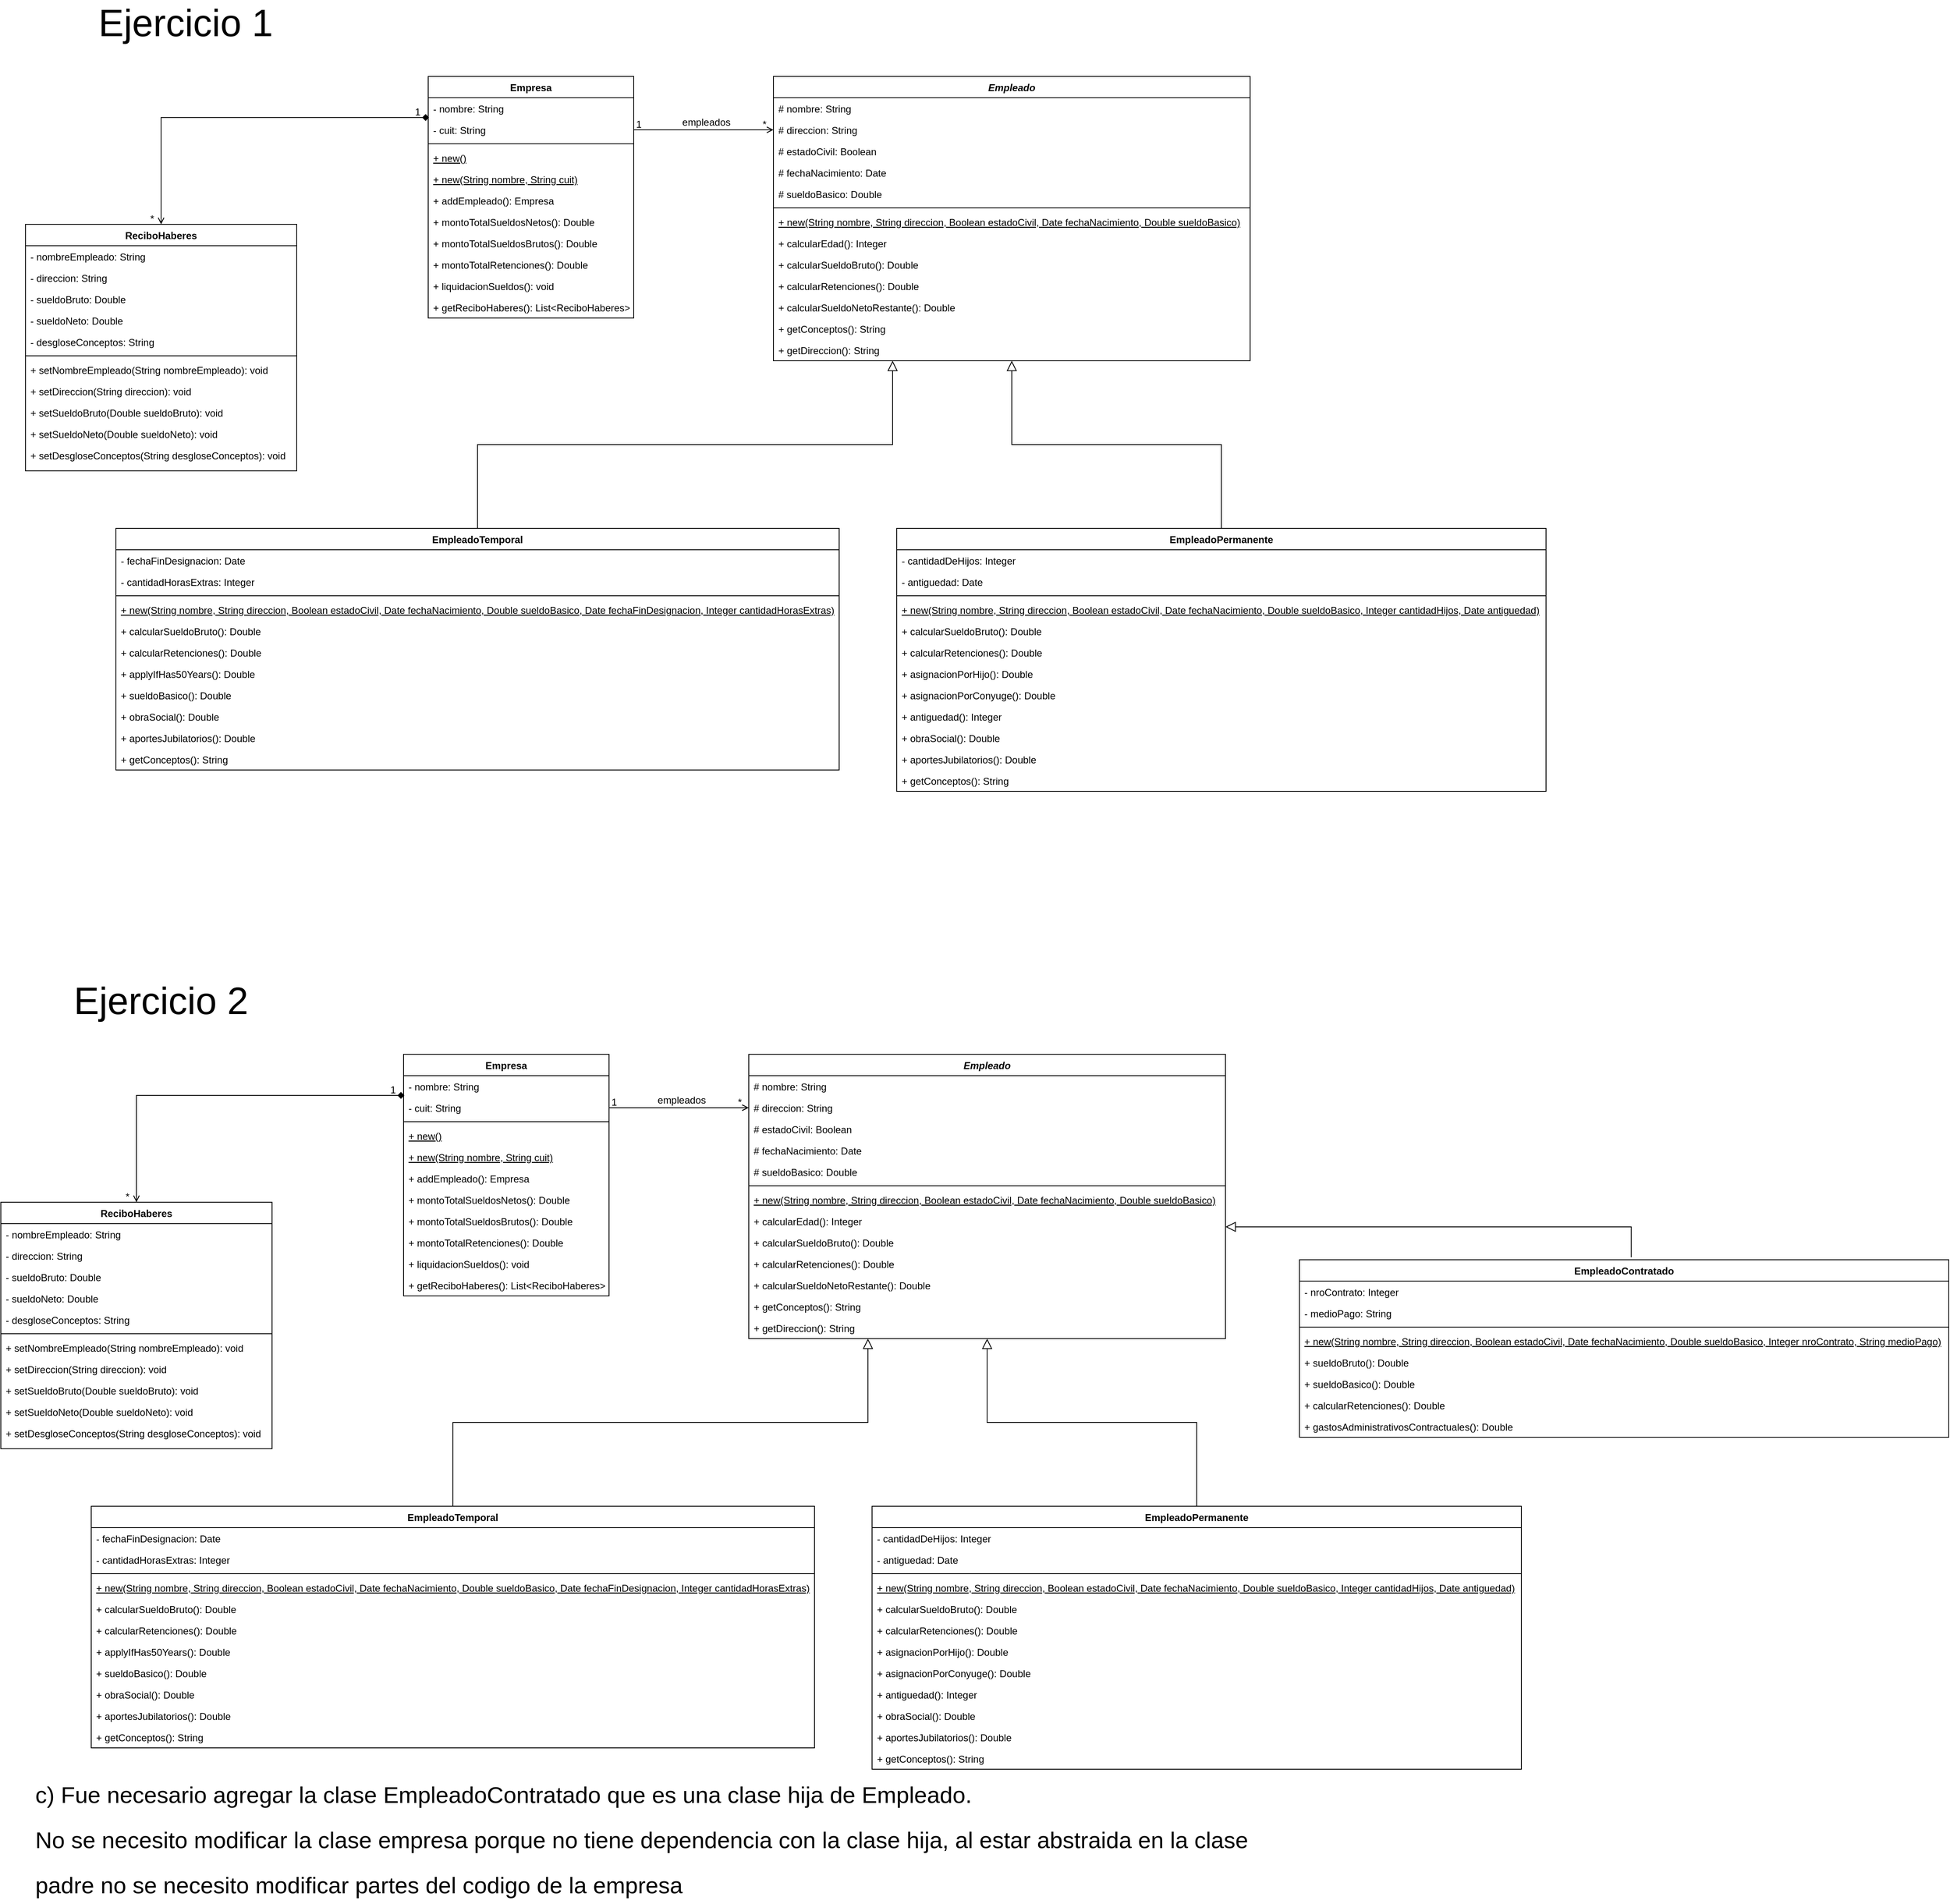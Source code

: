 <mxfile version="17.4.2" type="github">
  <diagram id="C5RBs43oDa-KdzZeNtuy" name="Page-1">
    <mxGraphModel dx="3800" dy="2744" grid="1" gridSize="10" guides="1" tooltips="1" connect="1" arrows="1" fold="1" page="1" pageScale="1" pageWidth="827" pageHeight="1169" math="0" shadow="0">
      <root>
        <mxCell id="WIyWlLk6GJQsqaUBKTNV-0" />
        <mxCell id="WIyWlLk6GJQsqaUBKTNV-1" parent="WIyWlLk6GJQsqaUBKTNV-0" />
        <mxCell id="zkfFHV4jXpPFQw0GAbJ--6" value="Empresa" style="swimlane;fontStyle=1;align=center;verticalAlign=top;childLayout=stackLayout;horizontal=1;startSize=26;horizontalStack=0;resizeParent=1;resizeLast=0;collapsible=1;marginBottom=0;rounded=0;shadow=0;strokeWidth=1;" parent="WIyWlLk6GJQsqaUBKTNV-1" vertex="1">
          <mxGeometry x="-290" y="-1070" width="250" height="294" as="geometry">
            <mxRectangle x="130" y="380" width="160" height="26" as="alternateBounds" />
          </mxGeometry>
        </mxCell>
        <mxCell id="zkfFHV4jXpPFQw0GAbJ--7" value="- nombre: String" style="text;align=left;verticalAlign=top;spacingLeft=4;spacingRight=4;overflow=hidden;rotatable=0;points=[[0,0.5],[1,0.5]];portConstraint=eastwest;" parent="zkfFHV4jXpPFQw0GAbJ--6" vertex="1">
          <mxGeometry y="26" width="250" height="26" as="geometry" />
        </mxCell>
        <mxCell id="zkfFHV4jXpPFQw0GAbJ--8" value="- cuit: String" style="text;align=left;verticalAlign=top;spacingLeft=4;spacingRight=4;overflow=hidden;rotatable=0;points=[[0,0.5],[1,0.5]];portConstraint=eastwest;rounded=0;shadow=0;html=0;" parent="zkfFHV4jXpPFQw0GAbJ--6" vertex="1">
          <mxGeometry y="52" width="250" height="26" as="geometry" />
        </mxCell>
        <mxCell id="zkfFHV4jXpPFQw0GAbJ--9" value="" style="line;html=1;strokeWidth=1;align=left;verticalAlign=middle;spacingTop=-1;spacingLeft=3;spacingRight=3;rotatable=0;labelPosition=right;points=[];portConstraint=eastwest;" parent="zkfFHV4jXpPFQw0GAbJ--6" vertex="1">
          <mxGeometry y="78" width="250" height="8" as="geometry" />
        </mxCell>
        <mxCell id="yzf1McUnUGxm_b6Z-Wyk-23" value="+ new()" style="text;align=left;verticalAlign=top;spacingLeft=4;spacingRight=4;overflow=hidden;rotatable=0;points=[[0,0.5],[1,0.5]];portConstraint=eastwest;fontStyle=4" parent="zkfFHV4jXpPFQw0GAbJ--6" vertex="1">
          <mxGeometry y="86" width="250" height="26" as="geometry" />
        </mxCell>
        <mxCell id="yzf1McUnUGxm_b6Z-Wyk-24" value="+ new(String nombre, String cuit)" style="text;align=left;verticalAlign=top;spacingLeft=4;spacingRight=4;overflow=hidden;rotatable=0;points=[[0,0.5],[1,0.5]];portConstraint=eastwest;fontStyle=4" parent="zkfFHV4jXpPFQw0GAbJ--6" vertex="1">
          <mxGeometry y="112" width="250" height="26" as="geometry" />
        </mxCell>
        <mxCell id="yzf1McUnUGxm_b6Z-Wyk-25" value="+ addEmpleado(): Empresa" style="text;align=left;verticalAlign=top;spacingLeft=4;spacingRight=4;overflow=hidden;rotatable=0;points=[[0,0.5],[1,0.5]];portConstraint=eastwest;" parent="zkfFHV4jXpPFQw0GAbJ--6" vertex="1">
          <mxGeometry y="138" width="250" height="26" as="geometry" />
        </mxCell>
        <mxCell id="zkfFHV4jXpPFQw0GAbJ--11" value="+ montoTotalSueldosNetos(): Double" style="text;align=left;verticalAlign=top;spacingLeft=4;spacingRight=4;overflow=hidden;rotatable=0;points=[[0,0.5],[1,0.5]];portConstraint=eastwest;" parent="zkfFHV4jXpPFQw0GAbJ--6" vertex="1">
          <mxGeometry y="164" width="250" height="26" as="geometry" />
        </mxCell>
        <mxCell id="E6LZfar_0cPYCz-3I67T-0" value="+ montoTotalSueldosBrutos(): Double" style="text;align=left;verticalAlign=top;spacingLeft=4;spacingRight=4;overflow=hidden;rotatable=0;points=[[0,0.5],[1,0.5]];portConstraint=eastwest;" parent="zkfFHV4jXpPFQw0GAbJ--6" vertex="1">
          <mxGeometry y="190" width="250" height="26" as="geometry" />
        </mxCell>
        <mxCell id="E6LZfar_0cPYCz-3I67T-1" value="+ montoTotalRetenciones(): Double" style="text;align=left;verticalAlign=top;spacingLeft=4;spacingRight=4;overflow=hidden;rotatable=0;points=[[0,0.5],[1,0.5]];portConstraint=eastwest;" parent="zkfFHV4jXpPFQw0GAbJ--6" vertex="1">
          <mxGeometry y="216" width="250" height="26" as="geometry" />
        </mxCell>
        <mxCell id="E6LZfar_0cPYCz-3I67T-2" value="+ liquidacionSueldos(): void" style="text;align=left;verticalAlign=top;spacingLeft=4;spacingRight=4;overflow=hidden;rotatable=0;points=[[0,0.5],[1,0.5]];portConstraint=eastwest;" parent="zkfFHV4jXpPFQw0GAbJ--6" vertex="1">
          <mxGeometry y="242" width="250" height="26" as="geometry" />
        </mxCell>
        <mxCell id="yzf1McUnUGxm_b6Z-Wyk-26" value="+ getReciboHaberes(): List&lt;ReciboHaberes&gt;" style="text;align=left;verticalAlign=top;spacingLeft=4;spacingRight=4;overflow=hidden;rotatable=0;points=[[0,0.5],[1,0.5]];portConstraint=eastwest;" parent="zkfFHV4jXpPFQw0GAbJ--6" vertex="1">
          <mxGeometry y="268" width="250" height="26" as="geometry" />
        </mxCell>
        <mxCell id="zkfFHV4jXpPFQw0GAbJ--17" value="Empleado" style="swimlane;fontStyle=3;align=center;verticalAlign=top;childLayout=stackLayout;horizontal=1;startSize=26;horizontalStack=0;resizeParent=1;resizeLast=0;collapsible=1;marginBottom=0;rounded=0;shadow=0;strokeWidth=1;" parent="WIyWlLk6GJQsqaUBKTNV-1" vertex="1">
          <mxGeometry x="130" y="-1070" width="580" height="346" as="geometry">
            <mxRectangle x="550" y="140" width="160" height="26" as="alternateBounds" />
          </mxGeometry>
        </mxCell>
        <mxCell id="zkfFHV4jXpPFQw0GAbJ--18" value="# nombre: String" style="text;align=left;verticalAlign=top;spacingLeft=4;spacingRight=4;overflow=hidden;rotatable=0;points=[[0,0.5],[1,0.5]];portConstraint=eastwest;" parent="zkfFHV4jXpPFQw0GAbJ--17" vertex="1">
          <mxGeometry y="26" width="580" height="26" as="geometry" />
        </mxCell>
        <mxCell id="zkfFHV4jXpPFQw0GAbJ--19" value="# direccion: String" style="text;align=left;verticalAlign=top;spacingLeft=4;spacingRight=4;overflow=hidden;rotatable=0;points=[[0,0.5],[1,0.5]];portConstraint=eastwest;rounded=0;shadow=0;html=0;" parent="zkfFHV4jXpPFQw0GAbJ--17" vertex="1">
          <mxGeometry y="52" width="580" height="26" as="geometry" />
        </mxCell>
        <mxCell id="zkfFHV4jXpPFQw0GAbJ--20" value="# estadoCivil: Boolean" style="text;align=left;verticalAlign=top;spacingLeft=4;spacingRight=4;overflow=hidden;rotatable=0;points=[[0,0.5],[1,0.5]];portConstraint=eastwest;rounded=0;shadow=0;html=0;" parent="zkfFHV4jXpPFQw0GAbJ--17" vertex="1">
          <mxGeometry y="78" width="580" height="26" as="geometry" />
        </mxCell>
        <mxCell id="zkfFHV4jXpPFQw0GAbJ--21" value="# fechaNacimiento: Date" style="text;align=left;verticalAlign=top;spacingLeft=4;spacingRight=4;overflow=hidden;rotatable=0;points=[[0,0.5],[1,0.5]];portConstraint=eastwest;rounded=0;shadow=0;html=0;" parent="zkfFHV4jXpPFQw0GAbJ--17" vertex="1">
          <mxGeometry y="104" width="580" height="26" as="geometry" />
        </mxCell>
        <mxCell id="zkfFHV4jXpPFQw0GAbJ--22" value="# sueldoBasico: Double" style="text;align=left;verticalAlign=top;spacingLeft=4;spacingRight=4;overflow=hidden;rotatable=0;points=[[0,0.5],[1,0.5]];portConstraint=eastwest;rounded=0;shadow=0;html=0;" parent="zkfFHV4jXpPFQw0GAbJ--17" vertex="1">
          <mxGeometry y="130" width="580" height="26" as="geometry" />
        </mxCell>
        <mxCell id="zkfFHV4jXpPFQw0GAbJ--23" value="" style="line;html=1;strokeWidth=1;align=left;verticalAlign=middle;spacingTop=-1;spacingLeft=3;spacingRight=3;rotatable=0;labelPosition=right;points=[];portConstraint=eastwest;" parent="zkfFHV4jXpPFQw0GAbJ--17" vertex="1">
          <mxGeometry y="156" width="580" height="8" as="geometry" />
        </mxCell>
        <mxCell id="yzf1McUnUGxm_b6Z-Wyk-0" value="+ new(String nombre, String direccion, Boolean estadoCivil, Date fechaNacimiento, Double sueldoBasico)" style="text;align=left;verticalAlign=top;spacingLeft=4;spacingRight=4;overflow=hidden;rotatable=0;points=[[0,0.5],[1,0.5]];portConstraint=eastwest;fontStyle=4" parent="zkfFHV4jXpPFQw0GAbJ--17" vertex="1">
          <mxGeometry y="164" width="580" height="26" as="geometry" />
        </mxCell>
        <mxCell id="nwJ270YW6wxKtkPxq6GA-1" value="+ calcularEdad(): Integer" style="text;align=left;verticalAlign=top;spacingLeft=4;spacingRight=4;overflow=hidden;rotatable=0;points=[[0,0.5],[1,0.5]];portConstraint=eastwest;" parent="zkfFHV4jXpPFQw0GAbJ--17" vertex="1">
          <mxGeometry y="190" width="580" height="26" as="geometry" />
        </mxCell>
        <mxCell id="zkfFHV4jXpPFQw0GAbJ--25" value="+ calcularSueldoBruto(): Double" style="text;align=left;verticalAlign=top;spacingLeft=4;spacingRight=4;overflow=hidden;rotatable=0;points=[[0,0.5],[1,0.5]];portConstraint=eastwest;" parent="zkfFHV4jXpPFQw0GAbJ--17" vertex="1">
          <mxGeometry y="216" width="580" height="26" as="geometry" />
        </mxCell>
        <mxCell id="JnNT9-7fcuWE7zyktl3N-20" value="+ calcularRetenciones(): Double" style="text;align=left;verticalAlign=top;spacingLeft=4;spacingRight=4;overflow=hidden;rotatable=0;points=[[0,0.5],[1,0.5]];portConstraint=eastwest;" parent="zkfFHV4jXpPFQw0GAbJ--17" vertex="1">
          <mxGeometry y="242" width="580" height="26" as="geometry" />
        </mxCell>
        <mxCell id="nwJ270YW6wxKtkPxq6GA-0" value="+ calcularSueldoNetoRestante(): Double" style="text;align=left;verticalAlign=top;spacingLeft=4;spacingRight=4;overflow=hidden;rotatable=0;points=[[0,0.5],[1,0.5]];portConstraint=eastwest;" parent="zkfFHV4jXpPFQw0GAbJ--17" vertex="1">
          <mxGeometry y="268" width="580" height="26" as="geometry" />
        </mxCell>
        <mxCell id="yzf1McUnUGxm_b6Z-Wyk-3" value="+ getConceptos(): String" style="text;align=left;verticalAlign=top;spacingLeft=4;spacingRight=4;overflow=hidden;rotatable=0;points=[[0,0.5],[1,0.5]];portConstraint=eastwest;" parent="zkfFHV4jXpPFQw0GAbJ--17" vertex="1">
          <mxGeometry y="294" width="580" height="26" as="geometry" />
        </mxCell>
        <mxCell id="yzf1McUnUGxm_b6Z-Wyk-4" value="+ getDireccion(): String" style="text;align=left;verticalAlign=top;spacingLeft=4;spacingRight=4;overflow=hidden;rotatable=0;points=[[0,0.5],[1,0.5]];portConstraint=eastwest;" parent="zkfFHV4jXpPFQw0GAbJ--17" vertex="1">
          <mxGeometry y="320" width="580" height="26" as="geometry" />
        </mxCell>
        <mxCell id="zkfFHV4jXpPFQw0GAbJ--26" value="" style="endArrow=open;shadow=0;strokeWidth=1;rounded=0;endFill=1;edgeStyle=elbowEdgeStyle;elbow=vertical;exitX=1;exitY=0.5;exitDx=0;exitDy=0;entryX=0;entryY=0.5;entryDx=0;entryDy=0;" parent="WIyWlLk6GJQsqaUBKTNV-1" source="zkfFHV4jXpPFQw0GAbJ--8" target="zkfFHV4jXpPFQw0GAbJ--19" edge="1">
          <mxGeometry x="0.5" y="41" relative="1" as="geometry">
            <mxPoint x="-50" y="-980" as="sourcePoint" />
            <mxPoint x="90" y="-980" as="targetPoint" />
            <mxPoint x="-40" y="32" as="offset" />
          </mxGeometry>
        </mxCell>
        <mxCell id="zkfFHV4jXpPFQw0GAbJ--27" value="1" style="resizable=0;align=left;verticalAlign=bottom;labelBackgroundColor=none;fontSize=12;" parent="zkfFHV4jXpPFQw0GAbJ--26" connectable="0" vertex="1">
          <mxGeometry x="-1" relative="1" as="geometry">
            <mxPoint x="1" y="2" as="offset" />
          </mxGeometry>
        </mxCell>
        <mxCell id="zkfFHV4jXpPFQw0GAbJ--28" value="*" style="resizable=0;align=right;verticalAlign=bottom;labelBackgroundColor=none;fontSize=12;" parent="zkfFHV4jXpPFQw0GAbJ--26" connectable="0" vertex="1">
          <mxGeometry x="1" relative="1" as="geometry">
            <mxPoint x="-7" y="2" as="offset" />
          </mxGeometry>
        </mxCell>
        <mxCell id="zkfFHV4jXpPFQw0GAbJ--29" value="empleados" style="text;html=1;resizable=0;points=[];;align=center;verticalAlign=middle;labelBackgroundColor=none;rounded=0;shadow=0;strokeWidth=1;fontSize=12;" parent="zkfFHV4jXpPFQw0GAbJ--26" vertex="1" connectable="0">
          <mxGeometry x="0.5" y="49" relative="1" as="geometry">
            <mxPoint x="-40" y="40" as="offset" />
          </mxGeometry>
        </mxCell>
        <mxCell id="JnNT9-7fcuWE7zyktl3N-1" value="EmpleadoTemporal" style="swimlane;fontStyle=1;align=center;verticalAlign=top;childLayout=stackLayout;horizontal=1;startSize=26;horizontalStack=0;resizeParent=1;resizeLast=0;collapsible=1;marginBottom=0;rounded=0;shadow=0;strokeWidth=1;" parent="WIyWlLk6GJQsqaUBKTNV-1" vertex="1">
          <mxGeometry x="-670" y="-520" width="880" height="294" as="geometry">
            <mxRectangle x="550" y="140" width="160" height="26" as="alternateBounds" />
          </mxGeometry>
        </mxCell>
        <mxCell id="JnNT9-7fcuWE7zyktl3N-2" value="- fechaFinDesignacion: Date" style="text;align=left;verticalAlign=top;spacingLeft=4;spacingRight=4;overflow=hidden;rotatable=0;points=[[0,0.5],[1,0.5]];portConstraint=eastwest;" parent="JnNT9-7fcuWE7zyktl3N-1" vertex="1">
          <mxGeometry y="26" width="880" height="26" as="geometry" />
        </mxCell>
        <mxCell id="JnNT9-7fcuWE7zyktl3N-3" value="- cantidadHorasExtras: Integer" style="text;align=left;verticalAlign=top;spacingLeft=4;spacingRight=4;overflow=hidden;rotatable=0;points=[[0,0.5],[1,0.5]];portConstraint=eastwest;rounded=0;shadow=0;html=0;" parent="JnNT9-7fcuWE7zyktl3N-1" vertex="1">
          <mxGeometry y="52" width="880" height="26" as="geometry" />
        </mxCell>
        <mxCell id="JnNT9-7fcuWE7zyktl3N-7" value="" style="line;html=1;strokeWidth=1;align=left;verticalAlign=middle;spacingTop=-1;spacingLeft=3;spacingRight=3;rotatable=0;labelPosition=right;points=[];portConstraint=eastwest;" parent="JnNT9-7fcuWE7zyktl3N-1" vertex="1">
          <mxGeometry y="78" width="880" height="8" as="geometry" />
        </mxCell>
        <mxCell id="yzf1McUnUGxm_b6Z-Wyk-15" value="+ new(String nombre, String direccion, Boolean estadoCivil, Date fechaNacimiento, Double sueldoBasico, Date fechaFinDesignacion, Integer cantidadHorasExtras)" style="text;align=left;verticalAlign=top;spacingLeft=4;spacingRight=4;overflow=hidden;rotatable=0;points=[[0,0.5],[1,0.5]];portConstraint=eastwest;rounded=0;shadow=0;html=0;fontStyle=4" parent="JnNT9-7fcuWE7zyktl3N-1" vertex="1">
          <mxGeometry y="86" width="880" height="26" as="geometry" />
        </mxCell>
        <mxCell id="yzf1McUnUGxm_b6Z-Wyk-16" value="+ calcularSueldoBruto(): Double" style="text;align=left;verticalAlign=top;spacingLeft=4;spacingRight=4;overflow=hidden;rotatable=0;points=[[0,0.5],[1,0.5]];portConstraint=eastwest;rounded=0;shadow=0;html=0;" parent="JnNT9-7fcuWE7zyktl3N-1" vertex="1">
          <mxGeometry y="112" width="880" height="26" as="geometry" />
        </mxCell>
        <mxCell id="yzf1McUnUGxm_b6Z-Wyk-17" value="+ calcularRetenciones(): Double" style="text;align=left;verticalAlign=top;spacingLeft=4;spacingRight=4;overflow=hidden;rotatable=0;points=[[0,0.5],[1,0.5]];portConstraint=eastwest;rounded=0;shadow=0;html=0;" parent="JnNT9-7fcuWE7zyktl3N-1" vertex="1">
          <mxGeometry y="138" width="880" height="26" as="geometry" />
        </mxCell>
        <mxCell id="yzf1McUnUGxm_b6Z-Wyk-18" value="+ applyIfHas50Years(): Double" style="text;align=left;verticalAlign=top;spacingLeft=4;spacingRight=4;overflow=hidden;rotatable=0;points=[[0,0.5],[1,0.5]];portConstraint=eastwest;rounded=0;shadow=0;html=0;" parent="JnNT9-7fcuWE7zyktl3N-1" vertex="1">
          <mxGeometry y="164" width="880" height="26" as="geometry" />
        </mxCell>
        <mxCell id="yzf1McUnUGxm_b6Z-Wyk-19" value="+ sueldoBasico(): Double" style="text;align=left;verticalAlign=top;spacingLeft=4;spacingRight=4;overflow=hidden;rotatable=0;points=[[0,0.5],[1,0.5]];portConstraint=eastwest;rounded=0;shadow=0;html=0;" parent="JnNT9-7fcuWE7zyktl3N-1" vertex="1">
          <mxGeometry y="190" width="880" height="26" as="geometry" />
        </mxCell>
        <mxCell id="yzf1McUnUGxm_b6Z-Wyk-20" value="+ obraSocial(): Double" style="text;align=left;verticalAlign=top;spacingLeft=4;spacingRight=4;overflow=hidden;rotatable=0;points=[[0,0.5],[1,0.5]];portConstraint=eastwest;rounded=0;shadow=0;html=0;" parent="JnNT9-7fcuWE7zyktl3N-1" vertex="1">
          <mxGeometry y="216" width="880" height="26" as="geometry" />
        </mxCell>
        <mxCell id="yzf1McUnUGxm_b6Z-Wyk-21" value="+ aportesJubilatorios(): Double" style="text;align=left;verticalAlign=top;spacingLeft=4;spacingRight=4;overflow=hidden;rotatable=0;points=[[0,0.5],[1,0.5]];portConstraint=eastwest;rounded=0;shadow=0;html=0;" parent="JnNT9-7fcuWE7zyktl3N-1" vertex="1">
          <mxGeometry y="242" width="880" height="26" as="geometry" />
        </mxCell>
        <mxCell id="yzf1McUnUGxm_b6Z-Wyk-22" value="+ getConceptos(): String" style="text;align=left;verticalAlign=top;spacingLeft=4;spacingRight=4;overflow=hidden;rotatable=0;points=[[0,0.5],[1,0.5]];portConstraint=eastwest;rounded=0;shadow=0;html=0;" parent="JnNT9-7fcuWE7zyktl3N-1" vertex="1">
          <mxGeometry y="268" width="880" height="26" as="geometry" />
        </mxCell>
        <mxCell id="JnNT9-7fcuWE7zyktl3N-10" value="EmpleadoPermanente" style="swimlane;fontStyle=1;align=center;verticalAlign=top;childLayout=stackLayout;horizontal=1;startSize=26;horizontalStack=0;resizeParent=1;resizeLast=0;collapsible=1;marginBottom=0;rounded=0;shadow=0;strokeWidth=1;" parent="WIyWlLk6GJQsqaUBKTNV-1" vertex="1">
          <mxGeometry x="280" y="-520" width="790" height="320" as="geometry">
            <mxRectangle x="510" y="880" width="160" height="26" as="alternateBounds" />
          </mxGeometry>
        </mxCell>
        <mxCell id="JnNT9-7fcuWE7zyktl3N-11" value="- cantidadDeHijos: Integer" style="text;align=left;verticalAlign=top;spacingLeft=4;spacingRight=4;overflow=hidden;rotatable=0;points=[[0,0.5],[1,0.5]];portConstraint=eastwest;" parent="JnNT9-7fcuWE7zyktl3N-10" vertex="1">
          <mxGeometry y="26" width="790" height="26" as="geometry" />
        </mxCell>
        <mxCell id="JnNT9-7fcuWE7zyktl3N-12" value="- antiguedad: Date" style="text;align=left;verticalAlign=top;spacingLeft=4;spacingRight=4;overflow=hidden;rotatable=0;points=[[0,0.5],[1,0.5]];portConstraint=eastwest;rounded=0;shadow=0;html=0;" parent="JnNT9-7fcuWE7zyktl3N-10" vertex="1">
          <mxGeometry y="52" width="790" height="26" as="geometry" />
        </mxCell>
        <mxCell id="JnNT9-7fcuWE7zyktl3N-16" value="" style="line;html=1;strokeWidth=1;align=left;verticalAlign=middle;spacingTop=-1;spacingLeft=3;spacingRight=3;rotatable=0;labelPosition=right;points=[];portConstraint=eastwest;" parent="JnNT9-7fcuWE7zyktl3N-10" vertex="1">
          <mxGeometry y="78" width="790" height="8" as="geometry" />
        </mxCell>
        <mxCell id="yzf1McUnUGxm_b6Z-Wyk-5" value="+ new(String nombre, String direccion, Boolean estadoCivil, Date fechaNacimiento, Double sueldoBasico, Integer cantidadHijos, Date antiguedad)" style="text;align=left;verticalAlign=top;spacingLeft=4;spacingRight=4;overflow=hidden;rotatable=0;points=[[0,0.5],[1,0.5]];portConstraint=eastwest;rounded=0;shadow=0;html=0;fontStyle=4" parent="JnNT9-7fcuWE7zyktl3N-10" vertex="1">
          <mxGeometry y="86" width="790" height="26" as="geometry" />
        </mxCell>
        <mxCell id="yzf1McUnUGxm_b6Z-Wyk-7" value="+ calcularSueldoBruto(): Double" style="text;align=left;verticalAlign=top;spacingLeft=4;spacingRight=4;overflow=hidden;rotatable=0;points=[[0,0.5],[1,0.5]];portConstraint=eastwest;rounded=0;shadow=0;html=0;fontStyle=0" parent="JnNT9-7fcuWE7zyktl3N-10" vertex="1">
          <mxGeometry y="112" width="790" height="26" as="geometry" />
        </mxCell>
        <mxCell id="yzf1McUnUGxm_b6Z-Wyk-8" value="+ calcularRetenciones(): Double" style="text;align=left;verticalAlign=top;spacingLeft=4;spacingRight=4;overflow=hidden;rotatable=0;points=[[0,0.5],[1,0.5]];portConstraint=eastwest;rounded=0;shadow=0;html=0;fontStyle=0" parent="JnNT9-7fcuWE7zyktl3N-10" vertex="1">
          <mxGeometry y="138" width="790" height="26" as="geometry" />
        </mxCell>
        <mxCell id="yzf1McUnUGxm_b6Z-Wyk-9" value="+ asignacionPorHijo(): Double" style="text;align=left;verticalAlign=top;spacingLeft=4;spacingRight=4;overflow=hidden;rotatable=0;points=[[0,0.5],[1,0.5]];portConstraint=eastwest;rounded=0;shadow=0;html=0;fontStyle=0" parent="JnNT9-7fcuWE7zyktl3N-10" vertex="1">
          <mxGeometry y="164" width="790" height="26" as="geometry" />
        </mxCell>
        <mxCell id="yzf1McUnUGxm_b6Z-Wyk-10" value="+ asignacionPorConyuge(): Double" style="text;align=left;verticalAlign=top;spacingLeft=4;spacingRight=4;overflow=hidden;rotatable=0;points=[[0,0.5],[1,0.5]];portConstraint=eastwest;rounded=0;shadow=0;html=0;fontStyle=0" parent="JnNT9-7fcuWE7zyktl3N-10" vertex="1">
          <mxGeometry y="190" width="790" height="26" as="geometry" />
        </mxCell>
        <mxCell id="yzf1McUnUGxm_b6Z-Wyk-11" value="+ antiguedad(): Integer" style="text;align=left;verticalAlign=top;spacingLeft=4;spacingRight=4;overflow=hidden;rotatable=0;points=[[0,0.5],[1,0.5]];portConstraint=eastwest;rounded=0;shadow=0;html=0;fontStyle=0" parent="JnNT9-7fcuWE7zyktl3N-10" vertex="1">
          <mxGeometry y="216" width="790" height="26" as="geometry" />
        </mxCell>
        <mxCell id="yzf1McUnUGxm_b6Z-Wyk-12" value="+ obraSocial(): Double" style="text;align=left;verticalAlign=top;spacingLeft=4;spacingRight=4;overflow=hidden;rotatable=0;points=[[0,0.5],[1,0.5]];portConstraint=eastwest;rounded=0;shadow=0;html=0;fontStyle=0" parent="JnNT9-7fcuWE7zyktl3N-10" vertex="1">
          <mxGeometry y="242" width="790" height="26" as="geometry" />
        </mxCell>
        <mxCell id="yzf1McUnUGxm_b6Z-Wyk-13" value="+ aportesJubilatorios(): Double" style="text;align=left;verticalAlign=top;spacingLeft=4;spacingRight=4;overflow=hidden;rotatable=0;points=[[0,0.5],[1,0.5]];portConstraint=eastwest;rounded=0;shadow=0;html=0;fontStyle=0" parent="JnNT9-7fcuWE7zyktl3N-10" vertex="1">
          <mxGeometry y="268" width="790" height="26" as="geometry" />
        </mxCell>
        <mxCell id="yzf1McUnUGxm_b6Z-Wyk-14" value="+ getConceptos(): String" style="text;align=left;verticalAlign=top;spacingLeft=4;spacingRight=4;overflow=hidden;rotatable=0;points=[[0,0.5],[1,0.5]];portConstraint=eastwest;rounded=0;shadow=0;html=0;fontStyle=0" parent="JnNT9-7fcuWE7zyktl3N-10" vertex="1">
          <mxGeometry y="294" width="790" height="26" as="geometry" />
        </mxCell>
        <mxCell id="JnNT9-7fcuWE7zyktl3N-21" value="" style="endArrow=block;endSize=10;endFill=0;shadow=0;strokeWidth=1;rounded=0;edgeStyle=elbowEdgeStyle;elbow=vertical;exitX=0.5;exitY=0;exitDx=0;exitDy=0;entryX=0.5;entryY=1;entryDx=0;entryDy=0;" parent="WIyWlLk6GJQsqaUBKTNV-1" source="JnNT9-7fcuWE7zyktl3N-10" target="zkfFHV4jXpPFQw0GAbJ--17" edge="1">
          <mxGeometry width="160" relative="1" as="geometry">
            <mxPoint x="80" y="-1250" as="sourcePoint" />
            <mxPoint x="360" y="-780" as="targetPoint" />
          </mxGeometry>
        </mxCell>
        <mxCell id="JnNT9-7fcuWE7zyktl3N-22" value="" style="endArrow=block;endSize=10;endFill=0;shadow=0;strokeWidth=1;rounded=0;edgeStyle=elbowEdgeStyle;elbow=vertical;exitX=0.5;exitY=0;exitDx=0;exitDy=0;entryX=0.25;entryY=1;entryDx=0;entryDy=0;" parent="WIyWlLk6GJQsqaUBKTNV-1" source="JnNT9-7fcuWE7zyktl3N-1" target="zkfFHV4jXpPFQw0GAbJ--17" edge="1">
          <mxGeometry width="160" relative="1" as="geometry">
            <mxPoint x="-163.2" y="-753.25" as="sourcePoint" />
            <mxPoint x="80" y="-780" as="targetPoint" />
          </mxGeometry>
        </mxCell>
        <mxCell id="E6LZfar_0cPYCz-3I67T-3" value="ReciboHaberes" style="swimlane;fontStyle=1;align=center;verticalAlign=top;childLayout=stackLayout;horizontal=1;startSize=26;horizontalStack=0;resizeParent=1;resizeLast=0;collapsible=1;marginBottom=0;rounded=0;shadow=0;strokeWidth=1;" parent="WIyWlLk6GJQsqaUBKTNV-1" vertex="1">
          <mxGeometry x="-780" y="-890" width="330" height="300" as="geometry">
            <mxRectangle x="130" y="380" width="160" height="26" as="alternateBounds" />
          </mxGeometry>
        </mxCell>
        <mxCell id="E6LZfar_0cPYCz-3I67T-4" value="- nombreEmpleado: String" style="text;align=left;verticalAlign=top;spacingLeft=4;spacingRight=4;overflow=hidden;rotatable=0;points=[[0,0.5],[1,0.5]];portConstraint=eastwest;" parent="E6LZfar_0cPYCz-3I67T-3" vertex="1">
          <mxGeometry y="26" width="330" height="26" as="geometry" />
        </mxCell>
        <mxCell id="E6LZfar_0cPYCz-3I67T-5" value="- direccion: String" style="text;align=left;verticalAlign=top;spacingLeft=4;spacingRight=4;overflow=hidden;rotatable=0;points=[[0,0.5],[1,0.5]];portConstraint=eastwest;rounded=0;shadow=0;html=0;" parent="E6LZfar_0cPYCz-3I67T-3" vertex="1">
          <mxGeometry y="52" width="330" height="26" as="geometry" />
        </mxCell>
        <mxCell id="tojFOclZx8OMovrntNYi-0" value="- sueldoBruto: Double" style="text;align=left;verticalAlign=top;spacingLeft=4;spacingRight=4;overflow=hidden;rotatable=0;points=[[0,0.5],[1,0.5]];portConstraint=eastwest;rounded=0;shadow=0;html=0;" parent="E6LZfar_0cPYCz-3I67T-3" vertex="1">
          <mxGeometry y="78" width="330" height="26" as="geometry" />
        </mxCell>
        <mxCell id="tojFOclZx8OMovrntNYi-1" value="- sueldoNeto: Double" style="text;align=left;verticalAlign=top;spacingLeft=4;spacingRight=4;overflow=hidden;rotatable=0;points=[[0,0.5],[1,0.5]];portConstraint=eastwest;rounded=0;shadow=0;html=0;" parent="E6LZfar_0cPYCz-3I67T-3" vertex="1">
          <mxGeometry y="104" width="330" height="26" as="geometry" />
        </mxCell>
        <mxCell id="tojFOclZx8OMovrntNYi-2" value="- desgloseConceptos: String" style="text;align=left;verticalAlign=top;spacingLeft=4;spacingRight=4;overflow=hidden;rotatable=0;points=[[0,0.5],[1,0.5]];portConstraint=eastwest;rounded=0;shadow=0;html=0;" parent="E6LZfar_0cPYCz-3I67T-3" vertex="1">
          <mxGeometry y="130" width="330" height="26" as="geometry" />
        </mxCell>
        <mxCell id="E6LZfar_0cPYCz-3I67T-6" value="" style="line;html=1;strokeWidth=1;align=left;verticalAlign=middle;spacingTop=-1;spacingLeft=3;spacingRight=3;rotatable=0;labelPosition=right;points=[];portConstraint=eastwest;" parent="E6LZfar_0cPYCz-3I67T-3" vertex="1">
          <mxGeometry y="156" width="330" height="8" as="geometry" />
        </mxCell>
        <mxCell id="VXXqU22cxP4O66-GsX6c-1" value="+ setNombreEmpleado(String nombreEmpleado): void" style="text;align=left;verticalAlign=top;spacingLeft=4;spacingRight=4;overflow=hidden;rotatable=0;points=[[0,0.5],[1,0.5]];portConstraint=eastwest;rounded=0;shadow=0;html=0;" vertex="1" parent="E6LZfar_0cPYCz-3I67T-3">
          <mxGeometry y="164" width="330" height="26" as="geometry" />
        </mxCell>
        <mxCell id="VXXqU22cxP4O66-GsX6c-2" value="+ setDireccion(String direccion): void" style="text;align=left;verticalAlign=top;spacingLeft=4;spacingRight=4;overflow=hidden;rotatable=0;points=[[0,0.5],[1,0.5]];portConstraint=eastwest;rounded=0;shadow=0;html=0;" vertex="1" parent="E6LZfar_0cPYCz-3I67T-3">
          <mxGeometry y="190" width="330" height="26" as="geometry" />
        </mxCell>
        <mxCell id="VXXqU22cxP4O66-GsX6c-3" value="+ setSueldoBruto(Double sueldoBruto): void" style="text;align=left;verticalAlign=top;spacingLeft=4;spacingRight=4;overflow=hidden;rotatable=0;points=[[0,0.5],[1,0.5]];portConstraint=eastwest;rounded=0;shadow=0;html=0;" vertex="1" parent="E6LZfar_0cPYCz-3I67T-3">
          <mxGeometry y="216" width="330" height="26" as="geometry" />
        </mxCell>
        <mxCell id="VXXqU22cxP4O66-GsX6c-4" value="+ setSueldoNeto(Double sueldoNeto): void" style="text;align=left;verticalAlign=top;spacingLeft=4;spacingRight=4;overflow=hidden;rotatable=0;points=[[0,0.5],[1,0.5]];portConstraint=eastwest;rounded=0;shadow=0;html=0;" vertex="1" parent="E6LZfar_0cPYCz-3I67T-3">
          <mxGeometry y="242" width="330" height="26" as="geometry" />
        </mxCell>
        <mxCell id="VXXqU22cxP4O66-GsX6c-5" value="+ setDesgloseConceptos(String desgloseConceptos): void" style="text;align=left;verticalAlign=top;spacingLeft=4;spacingRight=4;overflow=hidden;rotatable=0;points=[[0,0.5],[1,0.5]];portConstraint=eastwest;rounded=0;shadow=0;html=0;" vertex="1" parent="E6LZfar_0cPYCz-3I67T-3">
          <mxGeometry y="268" width="330" height="26" as="geometry" />
        </mxCell>
        <mxCell id="tojFOclZx8OMovrntNYi-5" value="" style="endArrow=open;shadow=0;strokeWidth=1;rounded=0;endFill=1;edgeStyle=elbowEdgeStyle;elbow=vertical;entryX=0.5;entryY=0;entryDx=0;entryDy=0;startArrow=diamond;startFill=1;exitX=0.004;exitY=0.923;exitDx=0;exitDy=0;exitPerimeter=0;" parent="WIyWlLk6GJQsqaUBKTNV-1" source="zkfFHV4jXpPFQw0GAbJ--7" target="E6LZfar_0cPYCz-3I67T-3" edge="1">
          <mxGeometry x="0.5" y="41" relative="1" as="geometry">
            <mxPoint x="-300" y="-1020" as="sourcePoint" />
            <mxPoint x="-410" y="-830" as="targetPoint" />
            <mxPoint x="-40" y="32" as="offset" />
            <Array as="points">
              <mxPoint x="-310" y="-1020" />
            </Array>
          </mxGeometry>
        </mxCell>
        <mxCell id="tojFOclZx8OMovrntNYi-6" value="1" style="resizable=0;align=left;verticalAlign=bottom;labelBackgroundColor=none;fontSize=12;" parent="tojFOclZx8OMovrntNYi-5" connectable="0" vertex="1">
          <mxGeometry x="-1" relative="1" as="geometry">
            <mxPoint x="-19" y="2" as="offset" />
          </mxGeometry>
        </mxCell>
        <mxCell id="tojFOclZx8OMovrntNYi-7" value="*" style="resizable=0;align=right;verticalAlign=bottom;labelBackgroundColor=none;fontSize=12;" parent="tojFOclZx8OMovrntNYi-5" connectable="0" vertex="1">
          <mxGeometry x="1" relative="1" as="geometry">
            <mxPoint x="-7" y="2" as="offset" />
          </mxGeometry>
        </mxCell>
        <mxCell id="VXXqU22cxP4O66-GsX6c-7" value="Ejercicio 1" style="text;html=1;strokeColor=none;fillColor=none;align=center;verticalAlign=middle;whiteSpace=wrap;rounded=0;fontSize=46;" vertex="1" parent="WIyWlLk6GJQsqaUBKTNV-1">
          <mxGeometry x="-730" y="-1150" width="290" height="30" as="geometry" />
        </mxCell>
        <mxCell id="VXXqU22cxP4O66-GsX6c-8" value="Empresa" style="swimlane;fontStyle=1;align=center;verticalAlign=top;childLayout=stackLayout;horizontal=1;startSize=26;horizontalStack=0;resizeParent=1;resizeLast=0;collapsible=1;marginBottom=0;rounded=0;shadow=0;strokeWidth=1;" vertex="1" parent="WIyWlLk6GJQsqaUBKTNV-1">
          <mxGeometry x="-320" y="120" width="250" height="294" as="geometry">
            <mxRectangle x="130" y="380" width="160" height="26" as="alternateBounds" />
          </mxGeometry>
        </mxCell>
        <mxCell id="VXXqU22cxP4O66-GsX6c-9" value="- nombre: String" style="text;align=left;verticalAlign=top;spacingLeft=4;spacingRight=4;overflow=hidden;rotatable=0;points=[[0,0.5],[1,0.5]];portConstraint=eastwest;" vertex="1" parent="VXXqU22cxP4O66-GsX6c-8">
          <mxGeometry y="26" width="250" height="26" as="geometry" />
        </mxCell>
        <mxCell id="VXXqU22cxP4O66-GsX6c-10" value="- cuit: String" style="text;align=left;verticalAlign=top;spacingLeft=4;spacingRight=4;overflow=hidden;rotatable=0;points=[[0,0.5],[1,0.5]];portConstraint=eastwest;rounded=0;shadow=0;html=0;" vertex="1" parent="VXXqU22cxP4O66-GsX6c-8">
          <mxGeometry y="52" width="250" height="26" as="geometry" />
        </mxCell>
        <mxCell id="VXXqU22cxP4O66-GsX6c-11" value="" style="line;html=1;strokeWidth=1;align=left;verticalAlign=middle;spacingTop=-1;spacingLeft=3;spacingRight=3;rotatable=0;labelPosition=right;points=[];portConstraint=eastwest;" vertex="1" parent="VXXqU22cxP4O66-GsX6c-8">
          <mxGeometry y="78" width="250" height="8" as="geometry" />
        </mxCell>
        <mxCell id="VXXqU22cxP4O66-GsX6c-12" value="+ new()" style="text;align=left;verticalAlign=top;spacingLeft=4;spacingRight=4;overflow=hidden;rotatable=0;points=[[0,0.5],[1,0.5]];portConstraint=eastwest;fontStyle=4" vertex="1" parent="VXXqU22cxP4O66-GsX6c-8">
          <mxGeometry y="86" width="250" height="26" as="geometry" />
        </mxCell>
        <mxCell id="VXXqU22cxP4O66-GsX6c-13" value="+ new(String nombre, String cuit)" style="text;align=left;verticalAlign=top;spacingLeft=4;spacingRight=4;overflow=hidden;rotatable=0;points=[[0,0.5],[1,0.5]];portConstraint=eastwest;fontStyle=4" vertex="1" parent="VXXqU22cxP4O66-GsX6c-8">
          <mxGeometry y="112" width="250" height="26" as="geometry" />
        </mxCell>
        <mxCell id="VXXqU22cxP4O66-GsX6c-14" value="+ addEmpleado(): Empresa" style="text;align=left;verticalAlign=top;spacingLeft=4;spacingRight=4;overflow=hidden;rotatable=0;points=[[0,0.5],[1,0.5]];portConstraint=eastwest;" vertex="1" parent="VXXqU22cxP4O66-GsX6c-8">
          <mxGeometry y="138" width="250" height="26" as="geometry" />
        </mxCell>
        <mxCell id="VXXqU22cxP4O66-GsX6c-15" value="+ montoTotalSueldosNetos(): Double" style="text;align=left;verticalAlign=top;spacingLeft=4;spacingRight=4;overflow=hidden;rotatable=0;points=[[0,0.5],[1,0.5]];portConstraint=eastwest;" vertex="1" parent="VXXqU22cxP4O66-GsX6c-8">
          <mxGeometry y="164" width="250" height="26" as="geometry" />
        </mxCell>
        <mxCell id="VXXqU22cxP4O66-GsX6c-16" value="+ montoTotalSueldosBrutos(): Double" style="text;align=left;verticalAlign=top;spacingLeft=4;spacingRight=4;overflow=hidden;rotatable=0;points=[[0,0.5],[1,0.5]];portConstraint=eastwest;" vertex="1" parent="VXXqU22cxP4O66-GsX6c-8">
          <mxGeometry y="190" width="250" height="26" as="geometry" />
        </mxCell>
        <mxCell id="VXXqU22cxP4O66-GsX6c-17" value="+ montoTotalRetenciones(): Double" style="text;align=left;verticalAlign=top;spacingLeft=4;spacingRight=4;overflow=hidden;rotatable=0;points=[[0,0.5],[1,0.5]];portConstraint=eastwest;" vertex="1" parent="VXXqU22cxP4O66-GsX6c-8">
          <mxGeometry y="216" width="250" height="26" as="geometry" />
        </mxCell>
        <mxCell id="VXXqU22cxP4O66-GsX6c-18" value="+ liquidacionSueldos(): void" style="text;align=left;verticalAlign=top;spacingLeft=4;spacingRight=4;overflow=hidden;rotatable=0;points=[[0,0.5],[1,0.5]];portConstraint=eastwest;" vertex="1" parent="VXXqU22cxP4O66-GsX6c-8">
          <mxGeometry y="242" width="250" height="26" as="geometry" />
        </mxCell>
        <mxCell id="VXXqU22cxP4O66-GsX6c-19" value="+ getReciboHaberes(): List&lt;ReciboHaberes&gt;" style="text;align=left;verticalAlign=top;spacingLeft=4;spacingRight=4;overflow=hidden;rotatable=0;points=[[0,0.5],[1,0.5]];portConstraint=eastwest;" vertex="1" parent="VXXqU22cxP4O66-GsX6c-8">
          <mxGeometry y="268" width="250" height="26" as="geometry" />
        </mxCell>
        <mxCell id="VXXqU22cxP4O66-GsX6c-20" value="Empleado" style="swimlane;fontStyle=3;align=center;verticalAlign=top;childLayout=stackLayout;horizontal=1;startSize=26;horizontalStack=0;resizeParent=1;resizeLast=0;collapsible=1;marginBottom=0;rounded=0;shadow=0;strokeWidth=1;" vertex="1" parent="WIyWlLk6GJQsqaUBKTNV-1">
          <mxGeometry x="100" y="120" width="580" height="346" as="geometry">
            <mxRectangle x="550" y="140" width="160" height="26" as="alternateBounds" />
          </mxGeometry>
        </mxCell>
        <mxCell id="VXXqU22cxP4O66-GsX6c-21" value="# nombre: String" style="text;align=left;verticalAlign=top;spacingLeft=4;spacingRight=4;overflow=hidden;rotatable=0;points=[[0,0.5],[1,0.5]];portConstraint=eastwest;" vertex="1" parent="VXXqU22cxP4O66-GsX6c-20">
          <mxGeometry y="26" width="580" height="26" as="geometry" />
        </mxCell>
        <mxCell id="VXXqU22cxP4O66-GsX6c-22" value="# direccion: String" style="text;align=left;verticalAlign=top;spacingLeft=4;spacingRight=4;overflow=hidden;rotatable=0;points=[[0,0.5],[1,0.5]];portConstraint=eastwest;rounded=0;shadow=0;html=0;" vertex="1" parent="VXXqU22cxP4O66-GsX6c-20">
          <mxGeometry y="52" width="580" height="26" as="geometry" />
        </mxCell>
        <mxCell id="VXXqU22cxP4O66-GsX6c-23" value="# estadoCivil: Boolean" style="text;align=left;verticalAlign=top;spacingLeft=4;spacingRight=4;overflow=hidden;rotatable=0;points=[[0,0.5],[1,0.5]];portConstraint=eastwest;rounded=0;shadow=0;html=0;" vertex="1" parent="VXXqU22cxP4O66-GsX6c-20">
          <mxGeometry y="78" width="580" height="26" as="geometry" />
        </mxCell>
        <mxCell id="VXXqU22cxP4O66-GsX6c-24" value="# fechaNacimiento: Date" style="text;align=left;verticalAlign=top;spacingLeft=4;spacingRight=4;overflow=hidden;rotatable=0;points=[[0,0.5],[1,0.5]];portConstraint=eastwest;rounded=0;shadow=0;html=0;" vertex="1" parent="VXXqU22cxP4O66-GsX6c-20">
          <mxGeometry y="104" width="580" height="26" as="geometry" />
        </mxCell>
        <mxCell id="VXXqU22cxP4O66-GsX6c-25" value="# sueldoBasico: Double" style="text;align=left;verticalAlign=top;spacingLeft=4;spacingRight=4;overflow=hidden;rotatable=0;points=[[0,0.5],[1,0.5]];portConstraint=eastwest;rounded=0;shadow=0;html=0;" vertex="1" parent="VXXqU22cxP4O66-GsX6c-20">
          <mxGeometry y="130" width="580" height="26" as="geometry" />
        </mxCell>
        <mxCell id="VXXqU22cxP4O66-GsX6c-26" value="" style="line;html=1;strokeWidth=1;align=left;verticalAlign=middle;spacingTop=-1;spacingLeft=3;spacingRight=3;rotatable=0;labelPosition=right;points=[];portConstraint=eastwest;" vertex="1" parent="VXXqU22cxP4O66-GsX6c-20">
          <mxGeometry y="156" width="580" height="8" as="geometry" />
        </mxCell>
        <mxCell id="VXXqU22cxP4O66-GsX6c-27" value="+ new(String nombre, String direccion, Boolean estadoCivil, Date fechaNacimiento, Double sueldoBasico)" style="text;align=left;verticalAlign=top;spacingLeft=4;spacingRight=4;overflow=hidden;rotatable=0;points=[[0,0.5],[1,0.5]];portConstraint=eastwest;fontStyle=4" vertex="1" parent="VXXqU22cxP4O66-GsX6c-20">
          <mxGeometry y="164" width="580" height="26" as="geometry" />
        </mxCell>
        <mxCell id="VXXqU22cxP4O66-GsX6c-28" value="+ calcularEdad(): Integer" style="text;align=left;verticalAlign=top;spacingLeft=4;spacingRight=4;overflow=hidden;rotatable=0;points=[[0,0.5],[1,0.5]];portConstraint=eastwest;" vertex="1" parent="VXXqU22cxP4O66-GsX6c-20">
          <mxGeometry y="190" width="580" height="26" as="geometry" />
        </mxCell>
        <mxCell id="VXXqU22cxP4O66-GsX6c-29" value="+ calcularSueldoBruto(): Double" style="text;align=left;verticalAlign=top;spacingLeft=4;spacingRight=4;overflow=hidden;rotatable=0;points=[[0,0.5],[1,0.5]];portConstraint=eastwest;" vertex="1" parent="VXXqU22cxP4O66-GsX6c-20">
          <mxGeometry y="216" width="580" height="26" as="geometry" />
        </mxCell>
        <mxCell id="VXXqU22cxP4O66-GsX6c-30" value="+ calcularRetenciones(): Double" style="text;align=left;verticalAlign=top;spacingLeft=4;spacingRight=4;overflow=hidden;rotatable=0;points=[[0,0.5],[1,0.5]];portConstraint=eastwest;" vertex="1" parent="VXXqU22cxP4O66-GsX6c-20">
          <mxGeometry y="242" width="580" height="26" as="geometry" />
        </mxCell>
        <mxCell id="VXXqU22cxP4O66-GsX6c-31" value="+ calcularSueldoNetoRestante(): Double" style="text;align=left;verticalAlign=top;spacingLeft=4;spacingRight=4;overflow=hidden;rotatable=0;points=[[0,0.5],[1,0.5]];portConstraint=eastwest;" vertex="1" parent="VXXqU22cxP4O66-GsX6c-20">
          <mxGeometry y="268" width="580" height="26" as="geometry" />
        </mxCell>
        <mxCell id="VXXqU22cxP4O66-GsX6c-32" value="+ getConceptos(): String" style="text;align=left;verticalAlign=top;spacingLeft=4;spacingRight=4;overflow=hidden;rotatable=0;points=[[0,0.5],[1,0.5]];portConstraint=eastwest;" vertex="1" parent="VXXqU22cxP4O66-GsX6c-20">
          <mxGeometry y="294" width="580" height="26" as="geometry" />
        </mxCell>
        <mxCell id="VXXqU22cxP4O66-GsX6c-33" value="+ getDireccion(): String" style="text;align=left;verticalAlign=top;spacingLeft=4;spacingRight=4;overflow=hidden;rotatable=0;points=[[0,0.5],[1,0.5]];portConstraint=eastwest;" vertex="1" parent="VXXqU22cxP4O66-GsX6c-20">
          <mxGeometry y="320" width="580" height="26" as="geometry" />
        </mxCell>
        <mxCell id="VXXqU22cxP4O66-GsX6c-34" value="" style="endArrow=open;shadow=0;strokeWidth=1;rounded=0;endFill=1;edgeStyle=elbowEdgeStyle;elbow=vertical;exitX=1;exitY=0.5;exitDx=0;exitDy=0;entryX=0;entryY=0.5;entryDx=0;entryDy=0;" edge="1" parent="WIyWlLk6GJQsqaUBKTNV-1" source="VXXqU22cxP4O66-GsX6c-10" target="VXXqU22cxP4O66-GsX6c-22">
          <mxGeometry x="0.5" y="41" relative="1" as="geometry">
            <mxPoint x="-80" y="210" as="sourcePoint" />
            <mxPoint x="60" y="210" as="targetPoint" />
            <mxPoint x="-40" y="32" as="offset" />
          </mxGeometry>
        </mxCell>
        <mxCell id="VXXqU22cxP4O66-GsX6c-35" value="1" style="resizable=0;align=left;verticalAlign=bottom;labelBackgroundColor=none;fontSize=12;" connectable="0" vertex="1" parent="VXXqU22cxP4O66-GsX6c-34">
          <mxGeometry x="-1" relative="1" as="geometry">
            <mxPoint x="1" y="2" as="offset" />
          </mxGeometry>
        </mxCell>
        <mxCell id="VXXqU22cxP4O66-GsX6c-36" value="*" style="resizable=0;align=right;verticalAlign=bottom;labelBackgroundColor=none;fontSize=12;" connectable="0" vertex="1" parent="VXXqU22cxP4O66-GsX6c-34">
          <mxGeometry x="1" relative="1" as="geometry">
            <mxPoint x="-7" y="2" as="offset" />
          </mxGeometry>
        </mxCell>
        <mxCell id="VXXqU22cxP4O66-GsX6c-37" value="empleados" style="text;html=1;resizable=0;points=[];;align=center;verticalAlign=middle;labelBackgroundColor=none;rounded=0;shadow=0;strokeWidth=1;fontSize=12;" vertex="1" connectable="0" parent="VXXqU22cxP4O66-GsX6c-34">
          <mxGeometry x="0.5" y="49" relative="1" as="geometry">
            <mxPoint x="-40" y="40" as="offset" />
          </mxGeometry>
        </mxCell>
        <mxCell id="VXXqU22cxP4O66-GsX6c-38" value="EmpleadoTemporal" style="swimlane;fontStyle=1;align=center;verticalAlign=top;childLayout=stackLayout;horizontal=1;startSize=26;horizontalStack=0;resizeParent=1;resizeLast=0;collapsible=1;marginBottom=0;rounded=0;shadow=0;strokeWidth=1;" vertex="1" parent="WIyWlLk6GJQsqaUBKTNV-1">
          <mxGeometry x="-700" y="670" width="880" height="294" as="geometry">
            <mxRectangle x="550" y="140" width="160" height="26" as="alternateBounds" />
          </mxGeometry>
        </mxCell>
        <mxCell id="VXXqU22cxP4O66-GsX6c-39" value="- fechaFinDesignacion: Date" style="text;align=left;verticalAlign=top;spacingLeft=4;spacingRight=4;overflow=hidden;rotatable=0;points=[[0,0.5],[1,0.5]];portConstraint=eastwest;" vertex="1" parent="VXXqU22cxP4O66-GsX6c-38">
          <mxGeometry y="26" width="880" height="26" as="geometry" />
        </mxCell>
        <mxCell id="VXXqU22cxP4O66-GsX6c-40" value="- cantidadHorasExtras: Integer" style="text;align=left;verticalAlign=top;spacingLeft=4;spacingRight=4;overflow=hidden;rotatable=0;points=[[0,0.5],[1,0.5]];portConstraint=eastwest;rounded=0;shadow=0;html=0;" vertex="1" parent="VXXqU22cxP4O66-GsX6c-38">
          <mxGeometry y="52" width="880" height="26" as="geometry" />
        </mxCell>
        <mxCell id="VXXqU22cxP4O66-GsX6c-41" value="" style="line;html=1;strokeWidth=1;align=left;verticalAlign=middle;spacingTop=-1;spacingLeft=3;spacingRight=3;rotatable=0;labelPosition=right;points=[];portConstraint=eastwest;" vertex="1" parent="VXXqU22cxP4O66-GsX6c-38">
          <mxGeometry y="78" width="880" height="8" as="geometry" />
        </mxCell>
        <mxCell id="VXXqU22cxP4O66-GsX6c-42" value="+ new(String nombre, String direccion, Boolean estadoCivil, Date fechaNacimiento, Double sueldoBasico, Date fechaFinDesignacion, Integer cantidadHorasExtras)" style="text;align=left;verticalAlign=top;spacingLeft=4;spacingRight=4;overflow=hidden;rotatable=0;points=[[0,0.5],[1,0.5]];portConstraint=eastwest;rounded=0;shadow=0;html=0;fontStyle=4" vertex="1" parent="VXXqU22cxP4O66-GsX6c-38">
          <mxGeometry y="86" width="880" height="26" as="geometry" />
        </mxCell>
        <mxCell id="VXXqU22cxP4O66-GsX6c-43" value="+ calcularSueldoBruto(): Double" style="text;align=left;verticalAlign=top;spacingLeft=4;spacingRight=4;overflow=hidden;rotatable=0;points=[[0,0.5],[1,0.5]];portConstraint=eastwest;rounded=0;shadow=0;html=0;" vertex="1" parent="VXXqU22cxP4O66-GsX6c-38">
          <mxGeometry y="112" width="880" height="26" as="geometry" />
        </mxCell>
        <mxCell id="VXXqU22cxP4O66-GsX6c-44" value="+ calcularRetenciones(): Double" style="text;align=left;verticalAlign=top;spacingLeft=4;spacingRight=4;overflow=hidden;rotatable=0;points=[[0,0.5],[1,0.5]];portConstraint=eastwest;rounded=0;shadow=0;html=0;" vertex="1" parent="VXXqU22cxP4O66-GsX6c-38">
          <mxGeometry y="138" width="880" height="26" as="geometry" />
        </mxCell>
        <mxCell id="VXXqU22cxP4O66-GsX6c-45" value="+ applyIfHas50Years(): Double" style="text;align=left;verticalAlign=top;spacingLeft=4;spacingRight=4;overflow=hidden;rotatable=0;points=[[0,0.5],[1,0.5]];portConstraint=eastwest;rounded=0;shadow=0;html=0;" vertex="1" parent="VXXqU22cxP4O66-GsX6c-38">
          <mxGeometry y="164" width="880" height="26" as="geometry" />
        </mxCell>
        <mxCell id="VXXqU22cxP4O66-GsX6c-46" value="+ sueldoBasico(): Double" style="text;align=left;verticalAlign=top;spacingLeft=4;spacingRight=4;overflow=hidden;rotatable=0;points=[[0,0.5],[1,0.5]];portConstraint=eastwest;rounded=0;shadow=0;html=0;" vertex="1" parent="VXXqU22cxP4O66-GsX6c-38">
          <mxGeometry y="190" width="880" height="26" as="geometry" />
        </mxCell>
        <mxCell id="VXXqU22cxP4O66-GsX6c-47" value="+ obraSocial(): Double" style="text;align=left;verticalAlign=top;spacingLeft=4;spacingRight=4;overflow=hidden;rotatable=0;points=[[0,0.5],[1,0.5]];portConstraint=eastwest;rounded=0;shadow=0;html=0;" vertex="1" parent="VXXqU22cxP4O66-GsX6c-38">
          <mxGeometry y="216" width="880" height="26" as="geometry" />
        </mxCell>
        <mxCell id="VXXqU22cxP4O66-GsX6c-48" value="+ aportesJubilatorios(): Double" style="text;align=left;verticalAlign=top;spacingLeft=4;spacingRight=4;overflow=hidden;rotatable=0;points=[[0,0.5],[1,0.5]];portConstraint=eastwest;rounded=0;shadow=0;html=0;" vertex="1" parent="VXXqU22cxP4O66-GsX6c-38">
          <mxGeometry y="242" width="880" height="26" as="geometry" />
        </mxCell>
        <mxCell id="VXXqU22cxP4O66-GsX6c-49" value="+ getConceptos(): String" style="text;align=left;verticalAlign=top;spacingLeft=4;spacingRight=4;overflow=hidden;rotatable=0;points=[[0,0.5],[1,0.5]];portConstraint=eastwest;rounded=0;shadow=0;html=0;" vertex="1" parent="VXXqU22cxP4O66-GsX6c-38">
          <mxGeometry y="268" width="880" height="26" as="geometry" />
        </mxCell>
        <mxCell id="VXXqU22cxP4O66-GsX6c-50" value="EmpleadoPermanente" style="swimlane;fontStyle=1;align=center;verticalAlign=top;childLayout=stackLayout;horizontal=1;startSize=26;horizontalStack=0;resizeParent=1;resizeLast=0;collapsible=1;marginBottom=0;rounded=0;shadow=0;strokeWidth=1;" vertex="1" parent="WIyWlLk6GJQsqaUBKTNV-1">
          <mxGeometry x="250" y="670" width="790" height="320" as="geometry">
            <mxRectangle x="510" y="880" width="160" height="26" as="alternateBounds" />
          </mxGeometry>
        </mxCell>
        <mxCell id="VXXqU22cxP4O66-GsX6c-51" value="- cantidadDeHijos: Integer" style="text;align=left;verticalAlign=top;spacingLeft=4;spacingRight=4;overflow=hidden;rotatable=0;points=[[0,0.5],[1,0.5]];portConstraint=eastwest;" vertex="1" parent="VXXqU22cxP4O66-GsX6c-50">
          <mxGeometry y="26" width="790" height="26" as="geometry" />
        </mxCell>
        <mxCell id="VXXqU22cxP4O66-GsX6c-52" value="- antiguedad: Date" style="text;align=left;verticalAlign=top;spacingLeft=4;spacingRight=4;overflow=hidden;rotatable=0;points=[[0,0.5],[1,0.5]];portConstraint=eastwest;rounded=0;shadow=0;html=0;" vertex="1" parent="VXXqU22cxP4O66-GsX6c-50">
          <mxGeometry y="52" width="790" height="26" as="geometry" />
        </mxCell>
        <mxCell id="VXXqU22cxP4O66-GsX6c-53" value="" style="line;html=1;strokeWidth=1;align=left;verticalAlign=middle;spacingTop=-1;spacingLeft=3;spacingRight=3;rotatable=0;labelPosition=right;points=[];portConstraint=eastwest;" vertex="1" parent="VXXqU22cxP4O66-GsX6c-50">
          <mxGeometry y="78" width="790" height="8" as="geometry" />
        </mxCell>
        <mxCell id="VXXqU22cxP4O66-GsX6c-54" value="+ new(String nombre, String direccion, Boolean estadoCivil, Date fechaNacimiento, Double sueldoBasico, Integer cantidadHijos, Date antiguedad)" style="text;align=left;verticalAlign=top;spacingLeft=4;spacingRight=4;overflow=hidden;rotatable=0;points=[[0,0.5],[1,0.5]];portConstraint=eastwest;rounded=0;shadow=0;html=0;fontStyle=4" vertex="1" parent="VXXqU22cxP4O66-GsX6c-50">
          <mxGeometry y="86" width="790" height="26" as="geometry" />
        </mxCell>
        <mxCell id="VXXqU22cxP4O66-GsX6c-55" value="+ calcularSueldoBruto(): Double" style="text;align=left;verticalAlign=top;spacingLeft=4;spacingRight=4;overflow=hidden;rotatable=0;points=[[0,0.5],[1,0.5]];portConstraint=eastwest;rounded=0;shadow=0;html=0;fontStyle=0" vertex="1" parent="VXXqU22cxP4O66-GsX6c-50">
          <mxGeometry y="112" width="790" height="26" as="geometry" />
        </mxCell>
        <mxCell id="VXXqU22cxP4O66-GsX6c-56" value="+ calcularRetenciones(): Double" style="text;align=left;verticalAlign=top;spacingLeft=4;spacingRight=4;overflow=hidden;rotatable=0;points=[[0,0.5],[1,0.5]];portConstraint=eastwest;rounded=0;shadow=0;html=0;fontStyle=0" vertex="1" parent="VXXqU22cxP4O66-GsX6c-50">
          <mxGeometry y="138" width="790" height="26" as="geometry" />
        </mxCell>
        <mxCell id="VXXqU22cxP4O66-GsX6c-57" value="+ asignacionPorHijo(): Double" style="text;align=left;verticalAlign=top;spacingLeft=4;spacingRight=4;overflow=hidden;rotatable=0;points=[[0,0.5],[1,0.5]];portConstraint=eastwest;rounded=0;shadow=0;html=0;fontStyle=0" vertex="1" parent="VXXqU22cxP4O66-GsX6c-50">
          <mxGeometry y="164" width="790" height="26" as="geometry" />
        </mxCell>
        <mxCell id="VXXqU22cxP4O66-GsX6c-58" value="+ asignacionPorConyuge(): Double" style="text;align=left;verticalAlign=top;spacingLeft=4;spacingRight=4;overflow=hidden;rotatable=0;points=[[0,0.5],[1,0.5]];portConstraint=eastwest;rounded=0;shadow=0;html=0;fontStyle=0" vertex="1" parent="VXXqU22cxP4O66-GsX6c-50">
          <mxGeometry y="190" width="790" height="26" as="geometry" />
        </mxCell>
        <mxCell id="VXXqU22cxP4O66-GsX6c-59" value="+ antiguedad(): Integer" style="text;align=left;verticalAlign=top;spacingLeft=4;spacingRight=4;overflow=hidden;rotatable=0;points=[[0,0.5],[1,0.5]];portConstraint=eastwest;rounded=0;shadow=0;html=0;fontStyle=0" vertex="1" parent="VXXqU22cxP4O66-GsX6c-50">
          <mxGeometry y="216" width="790" height="26" as="geometry" />
        </mxCell>
        <mxCell id="VXXqU22cxP4O66-GsX6c-60" value="+ obraSocial(): Double" style="text;align=left;verticalAlign=top;spacingLeft=4;spacingRight=4;overflow=hidden;rotatable=0;points=[[0,0.5],[1,0.5]];portConstraint=eastwest;rounded=0;shadow=0;html=0;fontStyle=0" vertex="1" parent="VXXqU22cxP4O66-GsX6c-50">
          <mxGeometry y="242" width="790" height="26" as="geometry" />
        </mxCell>
        <mxCell id="VXXqU22cxP4O66-GsX6c-61" value="+ aportesJubilatorios(): Double" style="text;align=left;verticalAlign=top;spacingLeft=4;spacingRight=4;overflow=hidden;rotatable=0;points=[[0,0.5],[1,0.5]];portConstraint=eastwest;rounded=0;shadow=0;html=0;fontStyle=0" vertex="1" parent="VXXqU22cxP4O66-GsX6c-50">
          <mxGeometry y="268" width="790" height="26" as="geometry" />
        </mxCell>
        <mxCell id="VXXqU22cxP4O66-GsX6c-62" value="+ getConceptos(): String" style="text;align=left;verticalAlign=top;spacingLeft=4;spacingRight=4;overflow=hidden;rotatable=0;points=[[0,0.5],[1,0.5]];portConstraint=eastwest;rounded=0;shadow=0;html=0;fontStyle=0" vertex="1" parent="VXXqU22cxP4O66-GsX6c-50">
          <mxGeometry y="294" width="790" height="26" as="geometry" />
        </mxCell>
        <mxCell id="VXXqU22cxP4O66-GsX6c-63" value="" style="endArrow=block;endSize=10;endFill=0;shadow=0;strokeWidth=1;rounded=0;edgeStyle=elbowEdgeStyle;elbow=vertical;exitX=0.5;exitY=0;exitDx=0;exitDy=0;entryX=0.5;entryY=1;entryDx=0;entryDy=0;" edge="1" parent="WIyWlLk6GJQsqaUBKTNV-1" source="VXXqU22cxP4O66-GsX6c-50" target="VXXqU22cxP4O66-GsX6c-20">
          <mxGeometry width="160" relative="1" as="geometry">
            <mxPoint x="50" y="-60" as="sourcePoint" />
            <mxPoint x="330" y="410" as="targetPoint" />
          </mxGeometry>
        </mxCell>
        <mxCell id="VXXqU22cxP4O66-GsX6c-64" value="" style="endArrow=block;endSize=10;endFill=0;shadow=0;strokeWidth=1;rounded=0;edgeStyle=elbowEdgeStyle;elbow=vertical;exitX=0.5;exitY=0;exitDx=0;exitDy=0;entryX=0.25;entryY=1;entryDx=0;entryDy=0;" edge="1" parent="WIyWlLk6GJQsqaUBKTNV-1" source="VXXqU22cxP4O66-GsX6c-38" target="VXXqU22cxP4O66-GsX6c-20">
          <mxGeometry width="160" relative="1" as="geometry">
            <mxPoint x="-193.2" y="436.75" as="sourcePoint" />
            <mxPoint x="50" y="410" as="targetPoint" />
          </mxGeometry>
        </mxCell>
        <mxCell id="VXXqU22cxP4O66-GsX6c-65" value="ReciboHaberes" style="swimlane;fontStyle=1;align=center;verticalAlign=top;childLayout=stackLayout;horizontal=1;startSize=26;horizontalStack=0;resizeParent=1;resizeLast=0;collapsible=1;marginBottom=0;rounded=0;shadow=0;strokeWidth=1;" vertex="1" parent="WIyWlLk6GJQsqaUBKTNV-1">
          <mxGeometry x="-810" y="300" width="330" height="300" as="geometry">
            <mxRectangle x="130" y="380" width="160" height="26" as="alternateBounds" />
          </mxGeometry>
        </mxCell>
        <mxCell id="VXXqU22cxP4O66-GsX6c-66" value="- nombreEmpleado: String" style="text;align=left;verticalAlign=top;spacingLeft=4;spacingRight=4;overflow=hidden;rotatable=0;points=[[0,0.5],[1,0.5]];portConstraint=eastwest;" vertex="1" parent="VXXqU22cxP4O66-GsX6c-65">
          <mxGeometry y="26" width="330" height="26" as="geometry" />
        </mxCell>
        <mxCell id="VXXqU22cxP4O66-GsX6c-67" value="- direccion: String" style="text;align=left;verticalAlign=top;spacingLeft=4;spacingRight=4;overflow=hidden;rotatable=0;points=[[0,0.5],[1,0.5]];portConstraint=eastwest;rounded=0;shadow=0;html=0;" vertex="1" parent="VXXqU22cxP4O66-GsX6c-65">
          <mxGeometry y="52" width="330" height="26" as="geometry" />
        </mxCell>
        <mxCell id="VXXqU22cxP4O66-GsX6c-68" value="- sueldoBruto: Double" style="text;align=left;verticalAlign=top;spacingLeft=4;spacingRight=4;overflow=hidden;rotatable=0;points=[[0,0.5],[1,0.5]];portConstraint=eastwest;rounded=0;shadow=0;html=0;" vertex="1" parent="VXXqU22cxP4O66-GsX6c-65">
          <mxGeometry y="78" width="330" height="26" as="geometry" />
        </mxCell>
        <mxCell id="VXXqU22cxP4O66-GsX6c-69" value="- sueldoNeto: Double" style="text;align=left;verticalAlign=top;spacingLeft=4;spacingRight=4;overflow=hidden;rotatable=0;points=[[0,0.5],[1,0.5]];portConstraint=eastwest;rounded=0;shadow=0;html=0;" vertex="1" parent="VXXqU22cxP4O66-GsX6c-65">
          <mxGeometry y="104" width="330" height="26" as="geometry" />
        </mxCell>
        <mxCell id="VXXqU22cxP4O66-GsX6c-70" value="- desgloseConceptos: String" style="text;align=left;verticalAlign=top;spacingLeft=4;spacingRight=4;overflow=hidden;rotatable=0;points=[[0,0.5],[1,0.5]];portConstraint=eastwest;rounded=0;shadow=0;html=0;" vertex="1" parent="VXXqU22cxP4O66-GsX6c-65">
          <mxGeometry y="130" width="330" height="26" as="geometry" />
        </mxCell>
        <mxCell id="VXXqU22cxP4O66-GsX6c-71" value="" style="line;html=1;strokeWidth=1;align=left;verticalAlign=middle;spacingTop=-1;spacingLeft=3;spacingRight=3;rotatable=0;labelPosition=right;points=[];portConstraint=eastwest;" vertex="1" parent="VXXqU22cxP4O66-GsX6c-65">
          <mxGeometry y="156" width="330" height="8" as="geometry" />
        </mxCell>
        <mxCell id="VXXqU22cxP4O66-GsX6c-72" value="+ setNombreEmpleado(String nombreEmpleado): void" style="text;align=left;verticalAlign=top;spacingLeft=4;spacingRight=4;overflow=hidden;rotatable=0;points=[[0,0.5],[1,0.5]];portConstraint=eastwest;rounded=0;shadow=0;html=0;" vertex="1" parent="VXXqU22cxP4O66-GsX6c-65">
          <mxGeometry y="164" width="330" height="26" as="geometry" />
        </mxCell>
        <mxCell id="VXXqU22cxP4O66-GsX6c-73" value="+ setDireccion(String direccion): void" style="text;align=left;verticalAlign=top;spacingLeft=4;spacingRight=4;overflow=hidden;rotatable=0;points=[[0,0.5],[1,0.5]];portConstraint=eastwest;rounded=0;shadow=0;html=0;" vertex="1" parent="VXXqU22cxP4O66-GsX6c-65">
          <mxGeometry y="190" width="330" height="26" as="geometry" />
        </mxCell>
        <mxCell id="VXXqU22cxP4O66-GsX6c-74" value="+ setSueldoBruto(Double sueldoBruto): void" style="text;align=left;verticalAlign=top;spacingLeft=4;spacingRight=4;overflow=hidden;rotatable=0;points=[[0,0.5],[1,0.5]];portConstraint=eastwest;rounded=0;shadow=0;html=0;" vertex="1" parent="VXXqU22cxP4O66-GsX6c-65">
          <mxGeometry y="216" width="330" height="26" as="geometry" />
        </mxCell>
        <mxCell id="VXXqU22cxP4O66-GsX6c-75" value="+ setSueldoNeto(Double sueldoNeto): void" style="text;align=left;verticalAlign=top;spacingLeft=4;spacingRight=4;overflow=hidden;rotatable=0;points=[[0,0.5],[1,0.5]];portConstraint=eastwest;rounded=0;shadow=0;html=0;" vertex="1" parent="VXXqU22cxP4O66-GsX6c-65">
          <mxGeometry y="242" width="330" height="26" as="geometry" />
        </mxCell>
        <mxCell id="VXXqU22cxP4O66-GsX6c-76" value="+ setDesgloseConceptos(String desgloseConceptos): void" style="text;align=left;verticalAlign=top;spacingLeft=4;spacingRight=4;overflow=hidden;rotatable=0;points=[[0,0.5],[1,0.5]];portConstraint=eastwest;rounded=0;shadow=0;html=0;" vertex="1" parent="VXXqU22cxP4O66-GsX6c-65">
          <mxGeometry y="268" width="330" height="26" as="geometry" />
        </mxCell>
        <mxCell id="VXXqU22cxP4O66-GsX6c-77" value="" style="endArrow=open;shadow=0;strokeWidth=1;rounded=0;endFill=1;edgeStyle=elbowEdgeStyle;elbow=vertical;entryX=0.5;entryY=0;entryDx=0;entryDy=0;startArrow=diamond;startFill=1;exitX=0.004;exitY=0.923;exitDx=0;exitDy=0;exitPerimeter=0;" edge="1" parent="WIyWlLk6GJQsqaUBKTNV-1" source="VXXqU22cxP4O66-GsX6c-9" target="VXXqU22cxP4O66-GsX6c-65">
          <mxGeometry x="0.5" y="41" relative="1" as="geometry">
            <mxPoint x="-330" y="170" as="sourcePoint" />
            <mxPoint x="-440" y="360" as="targetPoint" />
            <mxPoint x="-40" y="32" as="offset" />
            <Array as="points">
              <mxPoint x="-340" y="170" />
            </Array>
          </mxGeometry>
        </mxCell>
        <mxCell id="VXXqU22cxP4O66-GsX6c-78" value="1" style="resizable=0;align=left;verticalAlign=bottom;labelBackgroundColor=none;fontSize=12;" connectable="0" vertex="1" parent="VXXqU22cxP4O66-GsX6c-77">
          <mxGeometry x="-1" relative="1" as="geometry">
            <mxPoint x="-19" y="2" as="offset" />
          </mxGeometry>
        </mxCell>
        <mxCell id="VXXqU22cxP4O66-GsX6c-79" value="*" style="resizable=0;align=right;verticalAlign=bottom;labelBackgroundColor=none;fontSize=12;" connectable="0" vertex="1" parent="VXXqU22cxP4O66-GsX6c-77">
          <mxGeometry x="1" relative="1" as="geometry">
            <mxPoint x="-7" y="2" as="offset" />
          </mxGeometry>
        </mxCell>
        <mxCell id="VXXqU22cxP4O66-GsX6c-80" value="Ejercicio 2" style="text;html=1;strokeColor=none;fillColor=none;align=center;verticalAlign=middle;whiteSpace=wrap;rounded=0;fontSize=46;" vertex="1" parent="WIyWlLk6GJQsqaUBKTNV-1">
          <mxGeometry x="-760" y="40" width="290" height="30" as="geometry" />
        </mxCell>
        <mxCell id="VXXqU22cxP4O66-GsX6c-81" value="EmpleadoContratado" style="swimlane;fontStyle=1;align=center;verticalAlign=top;childLayout=stackLayout;horizontal=1;startSize=26;horizontalStack=0;resizeParent=1;resizeLast=0;collapsible=1;marginBottom=0;rounded=0;shadow=0;strokeWidth=1;" vertex="1" parent="WIyWlLk6GJQsqaUBKTNV-1">
          <mxGeometry x="770" y="370" width="790" height="216" as="geometry">
            <mxRectangle x="510" y="880" width="160" height="26" as="alternateBounds" />
          </mxGeometry>
        </mxCell>
        <mxCell id="VXXqU22cxP4O66-GsX6c-82" value="- nroContrato: Integer" style="text;align=left;verticalAlign=top;spacingLeft=4;spacingRight=4;overflow=hidden;rotatable=0;points=[[0,0.5],[1,0.5]];portConstraint=eastwest;" vertex="1" parent="VXXqU22cxP4O66-GsX6c-81">
          <mxGeometry y="26" width="790" height="26" as="geometry" />
        </mxCell>
        <mxCell id="VXXqU22cxP4O66-GsX6c-83" value="- medioPago: String" style="text;align=left;verticalAlign=top;spacingLeft=4;spacingRight=4;overflow=hidden;rotatable=0;points=[[0,0.5],[1,0.5]];portConstraint=eastwest;rounded=0;shadow=0;html=0;" vertex="1" parent="VXXqU22cxP4O66-GsX6c-81">
          <mxGeometry y="52" width="790" height="26" as="geometry" />
        </mxCell>
        <mxCell id="VXXqU22cxP4O66-GsX6c-84" value="" style="line;html=1;strokeWidth=1;align=left;verticalAlign=middle;spacingTop=-1;spacingLeft=3;spacingRight=3;rotatable=0;labelPosition=right;points=[];portConstraint=eastwest;" vertex="1" parent="VXXqU22cxP4O66-GsX6c-81">
          <mxGeometry y="78" width="790" height="8" as="geometry" />
        </mxCell>
        <mxCell id="VXXqU22cxP4O66-GsX6c-99" value="+ new(String nombre, String direccion, Boolean estadoCivil, Date fechaNacimiento, Double sueldoBasico, Integer nroContrato, String medioPago)" style="text;align=left;verticalAlign=top;spacingLeft=4;spacingRight=4;overflow=hidden;rotatable=0;points=[[0,0.5],[1,0.5]];portConstraint=eastwest;rounded=0;shadow=0;html=0;fontStyle=4" vertex="1" parent="VXXqU22cxP4O66-GsX6c-81">
          <mxGeometry y="86" width="790" height="26" as="geometry" />
        </mxCell>
        <mxCell id="VXXqU22cxP4O66-GsX6c-91" value="+ sueldoBruto(): Double" style="text;align=left;verticalAlign=top;spacingLeft=4;spacingRight=4;overflow=hidden;rotatable=0;points=[[0,0.5],[1,0.5]];portConstraint=eastwest;rounded=0;shadow=0;html=0;fontStyle=0" vertex="1" parent="VXXqU22cxP4O66-GsX6c-81">
          <mxGeometry y="112" width="790" height="26" as="geometry" />
        </mxCell>
        <mxCell id="VXXqU22cxP4O66-GsX6c-95" value="+ sueldoBasico(): Double" style="text;align=left;verticalAlign=top;spacingLeft=4;spacingRight=4;overflow=hidden;rotatable=0;points=[[0,0.5],[1,0.5]];portConstraint=eastwest;rounded=0;shadow=0;html=0;fontStyle=0" vertex="1" parent="VXXqU22cxP4O66-GsX6c-81">
          <mxGeometry y="138" width="790" height="26" as="geometry" />
        </mxCell>
        <mxCell id="VXXqU22cxP4O66-GsX6c-97" value="+ calcularRetenciones(): Double" style="text;align=left;verticalAlign=top;spacingLeft=4;spacingRight=4;overflow=hidden;rotatable=0;points=[[0,0.5],[1,0.5]];portConstraint=eastwest;rounded=0;shadow=0;html=0;fontStyle=0" vertex="1" parent="VXXqU22cxP4O66-GsX6c-81">
          <mxGeometry y="164" width="790" height="26" as="geometry" />
        </mxCell>
        <mxCell id="VXXqU22cxP4O66-GsX6c-98" value="+ gastosAdministrativosContractuales(): Double" style="text;align=left;verticalAlign=top;spacingLeft=4;spacingRight=4;overflow=hidden;rotatable=0;points=[[0,0.5],[1,0.5]];portConstraint=eastwest;rounded=0;shadow=0;html=0;fontStyle=0" vertex="1" parent="VXXqU22cxP4O66-GsX6c-81">
          <mxGeometry y="190" width="790" height="26" as="geometry" />
        </mxCell>
        <mxCell id="VXXqU22cxP4O66-GsX6c-94" value="" style="endArrow=block;endSize=10;endFill=0;shadow=0;strokeWidth=1;rounded=0;edgeStyle=elbowEdgeStyle;elbow=vertical;exitX=0.511;exitY=-0.014;exitDx=0;exitDy=0;exitPerimeter=0;" edge="1" parent="WIyWlLk6GJQsqaUBKTNV-1" source="VXXqU22cxP4O66-GsX6c-81">
          <mxGeometry width="160" relative="1" as="geometry">
            <mxPoint x="864" y="371" as="sourcePoint" />
            <mxPoint x="680" y="330" as="targetPoint" />
            <Array as="points">
              <mxPoint x="770" y="330" />
              <mxPoint x="790" y="350" />
              <mxPoint x="780" y="285" />
              <mxPoint x="780" y="360" />
              <mxPoint x="780" y="371" />
            </Array>
          </mxGeometry>
        </mxCell>
        <mxCell id="VXXqU22cxP4O66-GsX6c-100" value="&lt;font style=&quot;font-size: 28px&quot;&gt;c) Fue necesario agregar la clase EmpleadoContratado que es una clase hija de Empleado.&lt;br&gt;No se necesito modificar la clase empresa porque no tiene dependencia con la clase hija, al estar abstraida en la clase padre no se necesito modificar partes del codigo de la empresa&lt;br&gt;&lt;/font&gt;" style="text;html=1;strokeColor=none;fillColor=none;align=left;verticalAlign=middle;whiteSpace=wrap;rounded=0;fontSize=46;" vertex="1" parent="WIyWlLk6GJQsqaUBKTNV-1">
          <mxGeometry x="-770" y="990" width="1500" height="160" as="geometry" />
        </mxCell>
      </root>
    </mxGraphModel>
  </diagram>
</mxfile>

